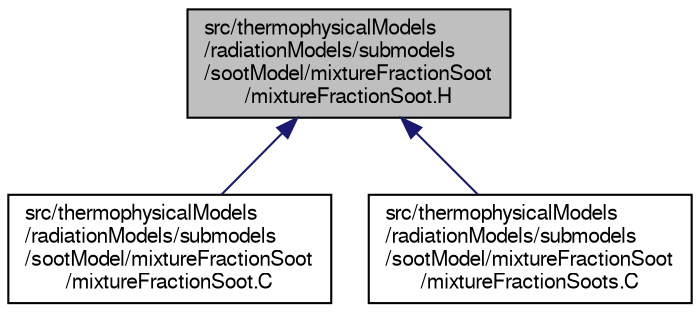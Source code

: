 digraph "src/thermophysicalModels/radiationModels/submodels/sootModel/mixtureFractionSoot/mixtureFractionSoot.H"
{
  bgcolor="transparent";
  edge [fontname="FreeSans",fontsize="10",labelfontname="FreeSans",labelfontsize="10"];
  node [fontname="FreeSans",fontsize="10",shape=record];
  Node322 [label="src/thermophysicalModels\l/radiationModels/submodels\l/sootModel/mixtureFractionSoot\l/mixtureFractionSoot.H",height=0.2,width=0.4,color="black", fillcolor="grey75", style="filled", fontcolor="black"];
  Node322 -> Node323 [dir="back",color="midnightblue",fontsize="10",style="solid",fontname="FreeSans"];
  Node323 [label="src/thermophysicalModels\l/radiationModels/submodels\l/sootModel/mixtureFractionSoot\l/mixtureFractionSoot.C",height=0.2,width=0.4,color="black",URL="$a16085.html"];
  Node322 -> Node324 [dir="back",color="midnightblue",fontsize="10",style="solid",fontname="FreeSans"];
  Node324 [label="src/thermophysicalModels\l/radiationModels/submodels\l/sootModel/mixtureFractionSoot\l/mixtureFractionSoots.C",height=0.2,width=0.4,color="black",URL="$a16091.html"];
}
